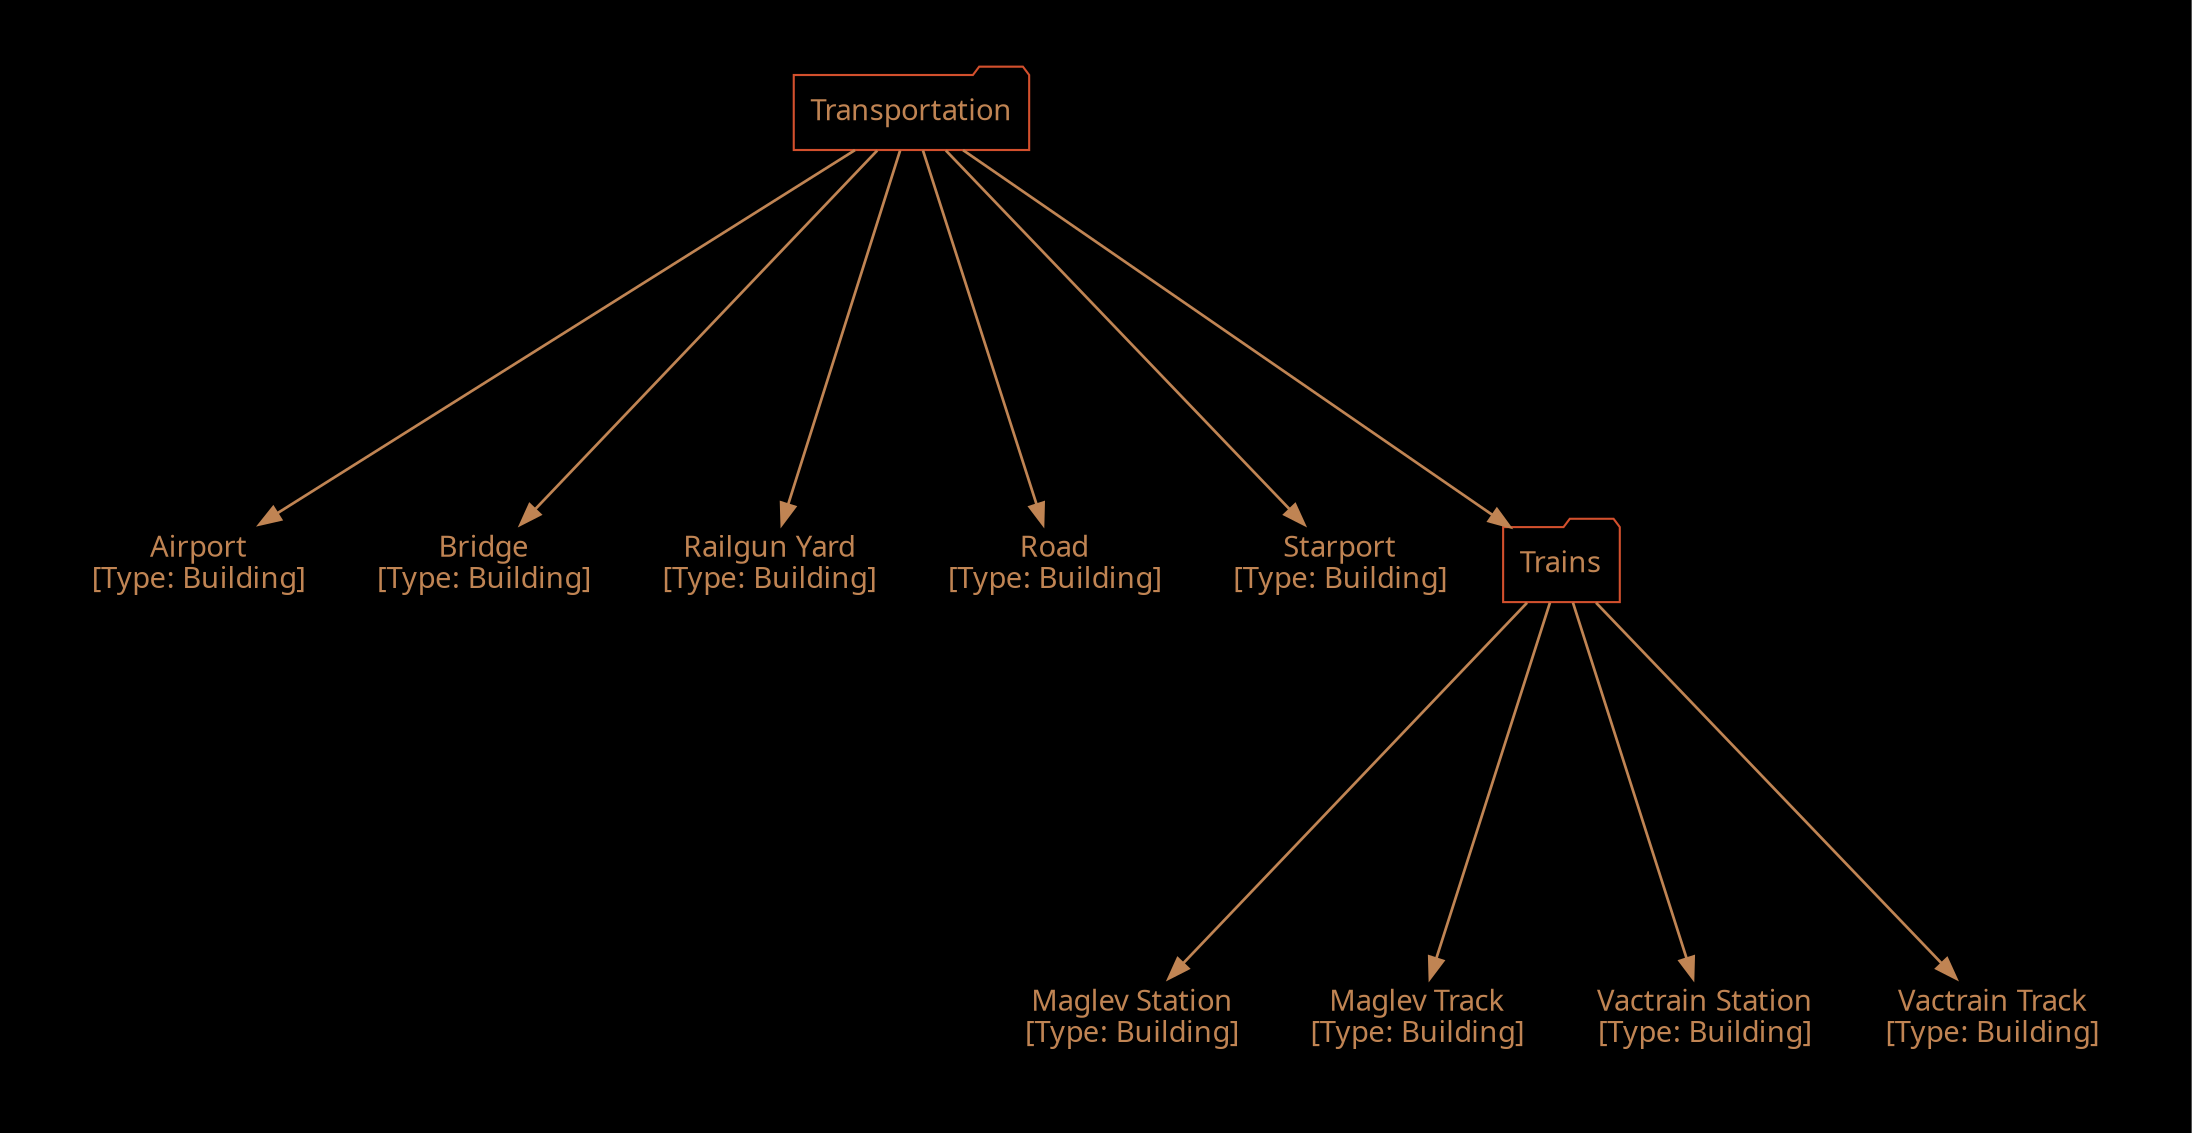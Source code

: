 /*
  This is part of the Avaneya Project Crew Handbook.
  Copyright (C) 2010, 2011, 2012
    Kshatra Corp.
  See the file License for copying conditions.
  
  To manually compile:
      $ sudo aptitude install graphviz
      $ twopi -Tpdf Units_User_Basic_Transportation.twopi.gv -o Units_User_Basic_Transportation.pdf
*/

digraph Units_User_Basic_Transportation
{
    // Graph attributes...
	bgcolor="black";
	margin="0";
	ratio="auto";
    ranksep="2.5";
    pad="0.5,0.5";
    compound="true";
    overlap="vpsc";
    root="Transportation";

	// Node attributes...
	node[color="#d3502dff"];
	node[fillcolor="gray10"];
    node[fontcolor="#c08453ff"];
    node[fontname="Ubuntu"];
    node[shape="none"]
	
	// Edge attributes...
	edge[color="#c08453ff"];
	edge[penwidth="1.3"];

    // Units...
    "Airport"[label="Airport\n[Type: Building]"];
    "Bridge"[label="Bridge\n[Type: Building]"];
    "Maglev Station"[label="Maglev Station\n[Type: Building]"];
    "Maglev Track"[label="Maglev Track\n[Type: Building]"];
    "Railgun Yard"[label="Railgun Yard\n[Type: Building]"];
    "Road"[label="Road\n[Type: Building]"];
    "Starport"[label="Starport\n[Type: Building]"];
    "Vactrain Station"[label="Vactrain Station\n[Type: Building]"];
    "Vactrain Track"[label="Vactrain Track\n[Type: Building]"];

    // Relations...
    "Transportation"[shape="folder"];
        "Transportation" -> "Airport";
        "Transportation" -> "Bridge";
        "Transportation" -> "Railgun Yard";
        "Transportation" -> "Road"; // Allow curved
        "Transportation" -> "Starport";
        "Trains"[shape="folder"];
        "Transportation" -> "Trains";
            "Trains" -> "Maglev Station";
            "Trains" -> "Maglev Track";
            "Trains" -> "Vactrain Station";
            "Trains" -> "Vactrain Track";
}

